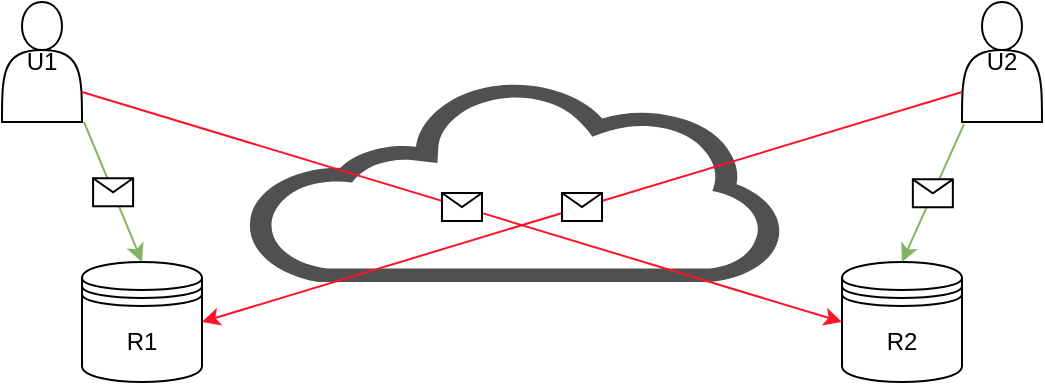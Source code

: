 <mxfile version="13.9.9" type="device"><diagram id="T9vBpZD1XCzA1DkuFh-T" name="Page-1"><mxGraphModel dx="2066" dy="492" grid="1" gridSize="10" guides="1" tooltips="1" connect="1" arrows="1" fold="1" page="1" pageScale="1" pageWidth="583" pageHeight="413" math="0" shadow="0"><root><mxCell id="0"/><mxCell id="1" parent="0"/><mxCell id="vH4RhUFc1ZUa3C94NN3F-5" value="R1" style="shape=datastore;whiteSpace=wrap;html=1;" vertex="1" parent="1"><mxGeometry x="90" y="620" width="60" height="60" as="geometry"/></mxCell><mxCell id="vH4RhUFc1ZUa3C94NN3F-6" value="U2" style="shape=actor;whiteSpace=wrap;html=1;" vertex="1" parent="1"><mxGeometry x="530" y="490" width="40" height="60" as="geometry"/></mxCell><mxCell id="vH4RhUFc1ZUa3C94NN3F-7" value="U1" style="shape=actor;whiteSpace=wrap;html=1;" vertex="1" parent="1"><mxGeometry x="50" y="490" width="40" height="60" as="geometry"/></mxCell><mxCell id="vH4RhUFc1ZUa3C94NN3F-8" value="" style="pointerEvents=1;shadow=0;dashed=0;html=1;strokeColor=none;fillColor=#505050;labelPosition=center;verticalLabelPosition=bottom;outlineConnect=0;verticalAlign=top;align=center;shape=mxgraph.office.clouds.cloud;" vertex="1" parent="1"><mxGeometry x="173" y="530" width="270" height="100" as="geometry"/></mxCell><mxCell id="vH4RhUFc1ZUa3C94NN3F-11" value="R2" style="shape=datastore;whiteSpace=wrap;html=1;" vertex="1" parent="1"><mxGeometry x="470" y="620" width="60" height="60" as="geometry"/></mxCell><mxCell id="vH4RhUFc1ZUa3C94NN3F-12" value="" style="endArrow=classic;html=1;entryX=0.5;entryY=0;entryDx=0;entryDy=0;exitX=1.025;exitY=1;exitDx=0;exitDy=0;exitPerimeter=0;fillColor=#d5e8d4;strokeColor=#82B366;" edge="1" parent="1" source="vH4RhUFc1ZUa3C94NN3F-7" target="vH4RhUFc1ZUa3C94NN3F-5"><mxGeometry relative="1" as="geometry"><mxPoint x="240" y="460" as="sourcePoint"/><mxPoint x="340" y="460" as="targetPoint"/></mxGeometry></mxCell><mxCell id="vH4RhUFc1ZUa3C94NN3F-13" value="" style="shape=message;html=1;outlineConnect=0;" vertex="1" parent="vH4RhUFc1ZUa3C94NN3F-12"><mxGeometry width="20" height="14" relative="1" as="geometry"><mxPoint x="-10" y="-7" as="offset"/></mxGeometry></mxCell><mxCell id="vH4RhUFc1ZUa3C94NN3F-14" value="" style="endArrow=classic;html=1;exitX=1;exitY=0.75;exitDx=0;exitDy=0;entryX=0;entryY=0.5;entryDx=0;entryDy=0;strokeColor=#FF122A;" edge="1" parent="1" source="vH4RhUFc1ZUa3C94NN3F-7" target="vH4RhUFc1ZUa3C94NN3F-11"><mxGeometry relative="1" as="geometry"><mxPoint x="240" y="460" as="sourcePoint"/><mxPoint x="340" y="460" as="targetPoint"/></mxGeometry></mxCell><mxCell id="vH4RhUFc1ZUa3C94NN3F-15" value="" style="shape=message;html=1;outlineConnect=0;" vertex="1" parent="vH4RhUFc1ZUa3C94NN3F-14"><mxGeometry width="20" height="14" relative="1" as="geometry"><mxPoint x="-10" y="-7" as="offset"/></mxGeometry></mxCell><mxCell id="vH4RhUFc1ZUa3C94NN3F-16" value="" style="endArrow=classic;html=1;exitX=0;exitY=0.75;exitDx=0;exitDy=0;entryX=1;entryY=0.5;entryDx=0;entryDy=0;strokeColor=#FF122A;" edge="1" parent="1" source="vH4RhUFc1ZUa3C94NN3F-6" target="vH4RhUFc1ZUa3C94NN3F-5"><mxGeometry relative="1" as="geometry"><mxPoint x="240" y="460" as="sourcePoint"/><mxPoint x="340" y="460" as="targetPoint"/></mxGeometry></mxCell><mxCell id="vH4RhUFc1ZUa3C94NN3F-17" value="" style="shape=message;html=1;outlineConnect=0;" vertex="1" parent="vH4RhUFc1ZUa3C94NN3F-16"><mxGeometry width="20" height="14" relative="1" as="geometry"><mxPoint x="-10" y="-7" as="offset"/></mxGeometry></mxCell><mxCell id="vH4RhUFc1ZUa3C94NN3F-18" value="" style="endArrow=classic;html=1;exitX=0.025;exitY=1.017;exitDx=0;exitDy=0;exitPerimeter=0;entryX=0.5;entryY=0;entryDx=0;entryDy=0;fillColor=#d5e8d4;strokeColor=#82B366;" edge="1" parent="1" source="vH4RhUFc1ZUa3C94NN3F-6" target="vH4RhUFc1ZUa3C94NN3F-11"><mxGeometry relative="1" as="geometry"><mxPoint x="240" y="460" as="sourcePoint"/><mxPoint x="340" y="460" as="targetPoint"/></mxGeometry></mxCell><mxCell id="vH4RhUFc1ZUa3C94NN3F-19" value="" style="shape=message;html=1;outlineConnect=0;" vertex="1" parent="vH4RhUFc1ZUa3C94NN3F-18"><mxGeometry width="20" height="14" relative="1" as="geometry"><mxPoint x="-10" y="-7" as="offset"/></mxGeometry></mxCell></root></mxGraphModel></diagram></mxfile>